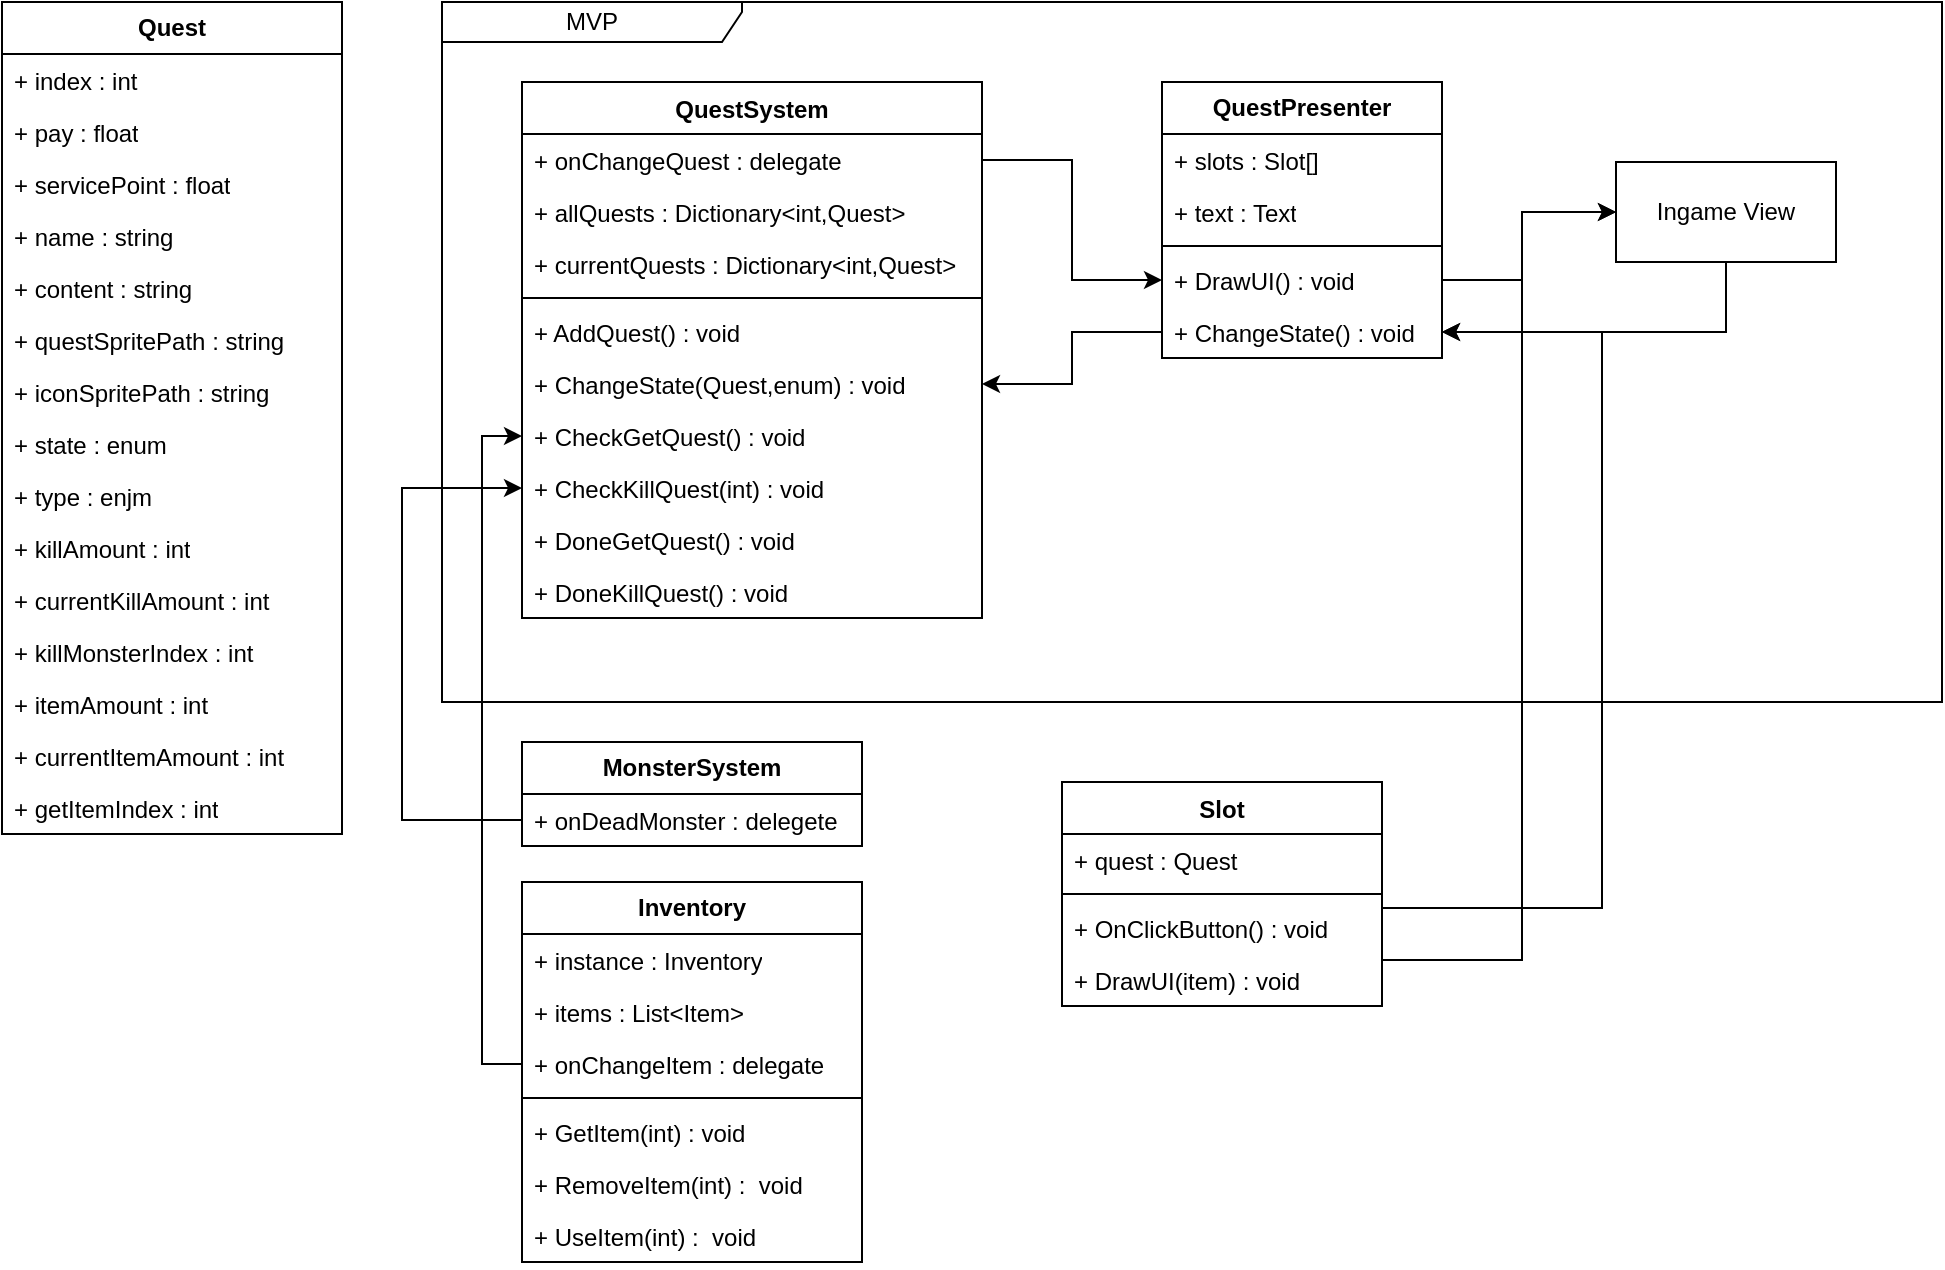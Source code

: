 <mxfile version="21.2.2" type="device">
  <diagram name="페이지-1" id="pcMo_QVOc7-xFkfVz6VF">
    <mxGraphModel dx="1509" dy="877" grid="1" gridSize="10" guides="1" tooltips="1" connect="1" arrows="1" fold="1" page="1" pageScale="1" pageWidth="827" pageHeight="1169" math="0" shadow="0">
      <root>
        <mxCell id="0" />
        <mxCell id="1" parent="0" />
        <mxCell id="cVMJQL80T0MOuLh3rmmE-1" value="QuestSystem" style="swimlane;fontStyle=1;align=center;verticalAlign=top;childLayout=stackLayout;horizontal=1;startSize=26;horizontalStack=0;resizeParent=1;resizeParentMax=0;resizeLast=0;collapsible=1;marginBottom=0;whiteSpace=wrap;html=1;" vertex="1" parent="1">
          <mxGeometry x="280" y="40" width="230" height="268" as="geometry" />
        </mxCell>
        <mxCell id="cVMJQL80T0MOuLh3rmmE-97" value="+ onChangeQuest : delegate" style="text;strokeColor=none;fillColor=none;align=left;verticalAlign=top;spacingLeft=4;spacingRight=4;overflow=hidden;rotatable=0;points=[[0,0.5],[1,0.5]];portConstraint=eastwest;whiteSpace=wrap;html=1;" vertex="1" parent="cVMJQL80T0MOuLh3rmmE-1">
          <mxGeometry y="26" width="230" height="26" as="geometry" />
        </mxCell>
        <mxCell id="cVMJQL80T0MOuLh3rmmE-7" value="+ allQuests : Dictionary&amp;lt;int,Quest&amp;gt;" style="text;strokeColor=none;fillColor=none;align=left;verticalAlign=top;spacingLeft=4;spacingRight=4;overflow=hidden;rotatable=0;points=[[0,0.5],[1,0.5]];portConstraint=eastwest;whiteSpace=wrap;html=1;" vertex="1" parent="cVMJQL80T0MOuLh3rmmE-1">
          <mxGeometry y="52" width="230" height="26" as="geometry" />
        </mxCell>
        <mxCell id="cVMJQL80T0MOuLh3rmmE-6" value="+ currentQuests : Dictionary&amp;lt;int,Quest&amp;gt;" style="text;strokeColor=none;fillColor=none;align=left;verticalAlign=top;spacingLeft=4;spacingRight=4;overflow=hidden;rotatable=0;points=[[0,0.5],[1,0.5]];portConstraint=eastwest;whiteSpace=wrap;html=1;" vertex="1" parent="cVMJQL80T0MOuLh3rmmE-1">
          <mxGeometry y="78" width="230" height="26" as="geometry" />
        </mxCell>
        <mxCell id="cVMJQL80T0MOuLh3rmmE-3" value="" style="line;strokeWidth=1;fillColor=none;align=left;verticalAlign=middle;spacingTop=-1;spacingLeft=3;spacingRight=3;rotatable=0;labelPosition=right;points=[];portConstraint=eastwest;strokeColor=inherit;" vertex="1" parent="cVMJQL80T0MOuLh3rmmE-1">
          <mxGeometry y="104" width="230" height="8" as="geometry" />
        </mxCell>
        <mxCell id="cVMJQL80T0MOuLh3rmmE-9" value="+ AddQuest() : void" style="text;strokeColor=none;fillColor=none;align=left;verticalAlign=top;spacingLeft=4;spacingRight=4;overflow=hidden;rotatable=0;points=[[0,0.5],[1,0.5]];portConstraint=eastwest;whiteSpace=wrap;html=1;" vertex="1" parent="cVMJQL80T0MOuLh3rmmE-1">
          <mxGeometry y="112" width="230" height="26" as="geometry" />
        </mxCell>
        <mxCell id="cVMJQL80T0MOuLh3rmmE-4" value="+ ChangeState(Quest,enum) : void" style="text;strokeColor=none;fillColor=none;align=left;verticalAlign=top;spacingLeft=4;spacingRight=4;overflow=hidden;rotatable=0;points=[[0,0.5],[1,0.5]];portConstraint=eastwest;whiteSpace=wrap;html=1;" vertex="1" parent="cVMJQL80T0MOuLh3rmmE-1">
          <mxGeometry y="138" width="230" height="26" as="geometry" />
        </mxCell>
        <mxCell id="cVMJQL80T0MOuLh3rmmE-8" value="+ CheckGetQuest() : void" style="text;strokeColor=none;fillColor=none;align=left;verticalAlign=top;spacingLeft=4;spacingRight=4;overflow=hidden;rotatable=0;points=[[0,0.5],[1,0.5]];portConstraint=eastwest;whiteSpace=wrap;html=1;" vertex="1" parent="cVMJQL80T0MOuLh3rmmE-1">
          <mxGeometry y="164" width="230" height="26" as="geometry" />
        </mxCell>
        <mxCell id="cVMJQL80T0MOuLh3rmmE-65" value="+ CheckKillQuest(int) : void" style="text;strokeColor=none;fillColor=none;align=left;verticalAlign=top;spacingLeft=4;spacingRight=4;overflow=hidden;rotatable=0;points=[[0,0.5],[1,0.5]];portConstraint=eastwest;whiteSpace=wrap;html=1;" vertex="1" parent="cVMJQL80T0MOuLh3rmmE-1">
          <mxGeometry y="190" width="230" height="26" as="geometry" />
        </mxCell>
        <mxCell id="cVMJQL80T0MOuLh3rmmE-66" value="+ DoneGetQuest() : void" style="text;strokeColor=none;fillColor=none;align=left;verticalAlign=top;spacingLeft=4;spacingRight=4;overflow=hidden;rotatable=0;points=[[0,0.5],[1,0.5]];portConstraint=eastwest;whiteSpace=wrap;html=1;" vertex="1" parent="cVMJQL80T0MOuLh3rmmE-1">
          <mxGeometry y="216" width="230" height="26" as="geometry" />
        </mxCell>
        <mxCell id="cVMJQL80T0MOuLh3rmmE-67" value="+ DoneKillQuest() : void" style="text;strokeColor=none;fillColor=none;align=left;verticalAlign=top;spacingLeft=4;spacingRight=4;overflow=hidden;rotatable=0;points=[[0,0.5],[1,0.5]];portConstraint=eastwest;whiteSpace=wrap;html=1;" vertex="1" parent="cVMJQL80T0MOuLh3rmmE-1">
          <mxGeometry y="242" width="230" height="26" as="geometry" />
        </mxCell>
        <mxCell id="cVMJQL80T0MOuLh3rmmE-56" value="&lt;b&gt;Inventory&lt;/b&gt;" style="swimlane;fontStyle=0;childLayout=stackLayout;horizontal=1;startSize=26;fillColor=none;horizontalStack=0;resizeParent=1;resizeParentMax=0;resizeLast=0;collapsible=1;marginBottom=0;whiteSpace=wrap;html=1;" vertex="1" parent="1">
          <mxGeometry x="280" y="440" width="170" height="190" as="geometry" />
        </mxCell>
        <mxCell id="cVMJQL80T0MOuLh3rmmE-57" value="+ instance : Inventory" style="text;strokeColor=none;fillColor=none;align=left;verticalAlign=top;spacingLeft=4;spacingRight=4;overflow=hidden;rotatable=0;points=[[0,0.5],[1,0.5]];portConstraint=eastwest;whiteSpace=wrap;html=1;" vertex="1" parent="cVMJQL80T0MOuLh3rmmE-56">
          <mxGeometry y="26" width="170" height="26" as="geometry" />
        </mxCell>
        <mxCell id="cVMJQL80T0MOuLh3rmmE-58" value="+ items : List&amp;lt;Item&amp;gt;" style="text;strokeColor=none;fillColor=none;align=left;verticalAlign=top;spacingLeft=4;spacingRight=4;overflow=hidden;rotatable=0;points=[[0,0.5],[1,0.5]];portConstraint=eastwest;whiteSpace=wrap;html=1;" vertex="1" parent="cVMJQL80T0MOuLh3rmmE-56">
          <mxGeometry y="52" width="170" height="26" as="geometry" />
        </mxCell>
        <mxCell id="cVMJQL80T0MOuLh3rmmE-59" value="+ onChangeItem : delegate" style="text;strokeColor=none;fillColor=none;align=left;verticalAlign=top;spacingLeft=4;spacingRight=4;overflow=hidden;rotatable=0;points=[[0,0.5],[1,0.5]];portConstraint=eastwest;whiteSpace=wrap;html=1;" vertex="1" parent="cVMJQL80T0MOuLh3rmmE-56">
          <mxGeometry y="78" width="170" height="26" as="geometry" />
        </mxCell>
        <mxCell id="cVMJQL80T0MOuLh3rmmE-60" value="" style="line;strokeWidth=1;fillColor=none;align=left;verticalAlign=middle;spacingTop=-1;spacingLeft=3;spacingRight=3;rotatable=0;labelPosition=right;points=[];portConstraint=eastwest;strokeColor=inherit;" vertex="1" parent="cVMJQL80T0MOuLh3rmmE-56">
          <mxGeometry y="104" width="170" height="8" as="geometry" />
        </mxCell>
        <mxCell id="cVMJQL80T0MOuLh3rmmE-61" value="+ GetItem(int) : void" style="text;strokeColor=none;fillColor=none;align=left;verticalAlign=top;spacingLeft=4;spacingRight=4;overflow=hidden;rotatable=0;points=[[0,0.5],[1,0.5]];portConstraint=eastwest;whiteSpace=wrap;html=1;" vertex="1" parent="cVMJQL80T0MOuLh3rmmE-56">
          <mxGeometry y="112" width="170" height="26" as="geometry" />
        </mxCell>
        <mxCell id="cVMJQL80T0MOuLh3rmmE-62" value="+ RemoveItem(int) :&amp;nbsp; void" style="text;strokeColor=none;fillColor=none;align=left;verticalAlign=top;spacingLeft=4;spacingRight=4;overflow=hidden;rotatable=0;points=[[0,0.5],[1,0.5]];portConstraint=eastwest;whiteSpace=wrap;html=1;" vertex="1" parent="cVMJQL80T0MOuLh3rmmE-56">
          <mxGeometry y="138" width="170" height="26" as="geometry" />
        </mxCell>
        <mxCell id="cVMJQL80T0MOuLh3rmmE-63" value="+ UseItem(int) :&amp;nbsp; void" style="text;strokeColor=none;fillColor=none;align=left;verticalAlign=top;spacingLeft=4;spacingRight=4;overflow=hidden;rotatable=0;points=[[0,0.5],[1,0.5]];portConstraint=eastwest;whiteSpace=wrap;html=1;" vertex="1" parent="cVMJQL80T0MOuLh3rmmE-56">
          <mxGeometry y="164" width="170" height="26" as="geometry" />
        </mxCell>
        <mxCell id="cVMJQL80T0MOuLh3rmmE-64" style="edgeStyle=orthogonalEdgeStyle;rounded=0;orthogonalLoop=1;jettySize=auto;html=1;entryX=0;entryY=0.5;entryDx=0;entryDy=0;" edge="1" parent="1" source="cVMJQL80T0MOuLh3rmmE-59" target="cVMJQL80T0MOuLh3rmmE-8">
          <mxGeometry relative="1" as="geometry">
            <Array as="points">
              <mxPoint x="260" y="531" />
              <mxPoint x="260" y="217" />
            </Array>
          </mxGeometry>
        </mxCell>
        <mxCell id="cVMJQL80T0MOuLh3rmmE-68" value="&lt;b&gt;MonsterSystem&lt;/b&gt;" style="swimlane;fontStyle=0;childLayout=stackLayout;horizontal=1;startSize=26;fillColor=none;horizontalStack=0;resizeParent=1;resizeParentMax=0;resizeLast=0;collapsible=1;marginBottom=0;whiteSpace=wrap;html=1;" vertex="1" parent="1">
          <mxGeometry x="280" y="370" width="170" height="52" as="geometry" />
        </mxCell>
        <mxCell id="cVMJQL80T0MOuLh3rmmE-69" value="+ onDeadMonster : delegete" style="text;strokeColor=none;fillColor=none;align=left;verticalAlign=top;spacingLeft=4;spacingRight=4;overflow=hidden;rotatable=0;points=[[0,0.5],[1,0.5]];portConstraint=eastwest;whiteSpace=wrap;html=1;" vertex="1" parent="cVMJQL80T0MOuLh3rmmE-68">
          <mxGeometry y="26" width="170" height="26" as="geometry" />
        </mxCell>
        <mxCell id="cVMJQL80T0MOuLh3rmmE-73" style="edgeStyle=orthogonalEdgeStyle;rounded=0;orthogonalLoop=1;jettySize=auto;html=1;entryX=0;entryY=0.5;entryDx=0;entryDy=0;" edge="1" parent="1" source="cVMJQL80T0MOuLh3rmmE-69" target="cVMJQL80T0MOuLh3rmmE-65">
          <mxGeometry relative="1" as="geometry">
            <Array as="points">
              <mxPoint x="220" y="409" />
              <mxPoint x="220" y="243" />
            </Array>
          </mxGeometry>
        </mxCell>
        <mxCell id="cVMJQL80T0MOuLh3rmmE-74" value="&lt;b&gt;Quest&lt;/b&gt;" style="swimlane;fontStyle=0;childLayout=stackLayout;horizontal=1;startSize=26;fillColor=none;horizontalStack=0;resizeParent=1;resizeParentMax=0;resizeLast=0;collapsible=1;marginBottom=0;whiteSpace=wrap;html=1;" vertex="1" parent="1">
          <mxGeometry x="20" width="170" height="416" as="geometry" />
        </mxCell>
        <mxCell id="cVMJQL80T0MOuLh3rmmE-75" value="+ index : int&lt;span style=&quot;white-space: pre;&quot;&gt;	&lt;/span&gt;" style="text;strokeColor=none;fillColor=none;align=left;verticalAlign=top;spacingLeft=4;spacingRight=4;overflow=hidden;rotatable=0;points=[[0,0.5],[1,0.5]];portConstraint=eastwest;whiteSpace=wrap;html=1;" vertex="1" parent="cVMJQL80T0MOuLh3rmmE-74">
          <mxGeometry y="26" width="170" height="26" as="geometry" />
        </mxCell>
        <mxCell id="cVMJQL80T0MOuLh3rmmE-76" value="+ pay : float" style="text;strokeColor=none;fillColor=none;align=left;verticalAlign=top;spacingLeft=4;spacingRight=4;overflow=hidden;rotatable=0;points=[[0,0.5],[1,0.5]];portConstraint=eastwest;whiteSpace=wrap;html=1;" vertex="1" parent="cVMJQL80T0MOuLh3rmmE-74">
          <mxGeometry y="52" width="170" height="26" as="geometry" />
        </mxCell>
        <mxCell id="cVMJQL80T0MOuLh3rmmE-79" value="+ servicePoint : float" style="text;strokeColor=none;fillColor=none;align=left;verticalAlign=top;spacingLeft=4;spacingRight=4;overflow=hidden;rotatable=0;points=[[0,0.5],[1,0.5]];portConstraint=eastwest;whiteSpace=wrap;html=1;" vertex="1" parent="cVMJQL80T0MOuLh3rmmE-74">
          <mxGeometry y="78" width="170" height="26" as="geometry" />
        </mxCell>
        <mxCell id="cVMJQL80T0MOuLh3rmmE-80" value="+ name : string" style="text;strokeColor=none;fillColor=none;align=left;verticalAlign=top;spacingLeft=4;spacingRight=4;overflow=hidden;rotatable=0;points=[[0,0.5],[1,0.5]];portConstraint=eastwest;whiteSpace=wrap;html=1;" vertex="1" parent="cVMJQL80T0MOuLh3rmmE-74">
          <mxGeometry y="104" width="170" height="26" as="geometry" />
        </mxCell>
        <mxCell id="cVMJQL80T0MOuLh3rmmE-81" value="+ content : string" style="text;strokeColor=none;fillColor=none;align=left;verticalAlign=top;spacingLeft=4;spacingRight=4;overflow=hidden;rotatable=0;points=[[0,0.5],[1,0.5]];portConstraint=eastwest;whiteSpace=wrap;html=1;" vertex="1" parent="cVMJQL80T0MOuLh3rmmE-74">
          <mxGeometry y="130" width="170" height="26" as="geometry" />
        </mxCell>
        <mxCell id="cVMJQL80T0MOuLh3rmmE-82" value="+ questSpritePath : string" style="text;strokeColor=none;fillColor=none;align=left;verticalAlign=top;spacingLeft=4;spacingRight=4;overflow=hidden;rotatable=0;points=[[0,0.5],[1,0.5]];portConstraint=eastwest;whiteSpace=wrap;html=1;" vertex="1" parent="cVMJQL80T0MOuLh3rmmE-74">
          <mxGeometry y="156" width="170" height="26" as="geometry" />
        </mxCell>
        <mxCell id="cVMJQL80T0MOuLh3rmmE-83" value="+ iconSpritePath : string" style="text;strokeColor=none;fillColor=none;align=left;verticalAlign=top;spacingLeft=4;spacingRight=4;overflow=hidden;rotatable=0;points=[[0,0.5],[1,0.5]];portConstraint=eastwest;whiteSpace=wrap;html=1;" vertex="1" parent="cVMJQL80T0MOuLh3rmmE-74">
          <mxGeometry y="182" width="170" height="26" as="geometry" />
        </mxCell>
        <mxCell id="cVMJQL80T0MOuLh3rmmE-84" value="+ state : enum" style="text;strokeColor=none;fillColor=none;align=left;verticalAlign=top;spacingLeft=4;spacingRight=4;overflow=hidden;rotatable=0;points=[[0,0.5],[1,0.5]];portConstraint=eastwest;whiteSpace=wrap;html=1;" vertex="1" parent="cVMJQL80T0MOuLh3rmmE-74">
          <mxGeometry y="208" width="170" height="26" as="geometry" />
        </mxCell>
        <mxCell id="cVMJQL80T0MOuLh3rmmE-85" value="+ type : enjm" style="text;strokeColor=none;fillColor=none;align=left;verticalAlign=top;spacingLeft=4;spacingRight=4;overflow=hidden;rotatable=0;points=[[0,0.5],[1,0.5]];portConstraint=eastwest;whiteSpace=wrap;html=1;" vertex="1" parent="cVMJQL80T0MOuLh3rmmE-74">
          <mxGeometry y="234" width="170" height="26" as="geometry" />
        </mxCell>
        <mxCell id="cVMJQL80T0MOuLh3rmmE-86" value="+ killAmount : int" style="text;strokeColor=none;fillColor=none;align=left;verticalAlign=top;spacingLeft=4;spacingRight=4;overflow=hidden;rotatable=0;points=[[0,0.5],[1,0.5]];portConstraint=eastwest;whiteSpace=wrap;html=1;" vertex="1" parent="cVMJQL80T0MOuLh3rmmE-74">
          <mxGeometry y="260" width="170" height="26" as="geometry" />
        </mxCell>
        <mxCell id="cVMJQL80T0MOuLh3rmmE-87" value="+ currentKillAmount : int" style="text;strokeColor=none;fillColor=none;align=left;verticalAlign=top;spacingLeft=4;spacingRight=4;overflow=hidden;rotatable=0;points=[[0,0.5],[1,0.5]];portConstraint=eastwest;whiteSpace=wrap;html=1;" vertex="1" parent="cVMJQL80T0MOuLh3rmmE-74">
          <mxGeometry y="286" width="170" height="26" as="geometry" />
        </mxCell>
        <mxCell id="cVMJQL80T0MOuLh3rmmE-88" value="+ killMonsterIndex : int" style="text;strokeColor=none;fillColor=none;align=left;verticalAlign=top;spacingLeft=4;spacingRight=4;overflow=hidden;rotatable=0;points=[[0,0.5],[1,0.5]];portConstraint=eastwest;whiteSpace=wrap;html=1;" vertex="1" parent="cVMJQL80T0MOuLh3rmmE-74">
          <mxGeometry y="312" width="170" height="26" as="geometry" />
        </mxCell>
        <mxCell id="cVMJQL80T0MOuLh3rmmE-89" value="+ itemAmount : int" style="text;strokeColor=none;fillColor=none;align=left;verticalAlign=top;spacingLeft=4;spacingRight=4;overflow=hidden;rotatable=0;points=[[0,0.5],[1,0.5]];portConstraint=eastwest;whiteSpace=wrap;html=1;" vertex="1" parent="cVMJQL80T0MOuLh3rmmE-74">
          <mxGeometry y="338" width="170" height="26" as="geometry" />
        </mxCell>
        <mxCell id="cVMJQL80T0MOuLh3rmmE-91" value="+ currentItemAmount : int" style="text;strokeColor=none;fillColor=none;align=left;verticalAlign=top;spacingLeft=4;spacingRight=4;overflow=hidden;rotatable=0;points=[[0,0.5],[1,0.5]];portConstraint=eastwest;whiteSpace=wrap;html=1;" vertex="1" parent="cVMJQL80T0MOuLh3rmmE-74">
          <mxGeometry y="364" width="170" height="26" as="geometry" />
        </mxCell>
        <mxCell id="cVMJQL80T0MOuLh3rmmE-90" value="+ getItemIndex : int" style="text;strokeColor=none;fillColor=none;align=left;verticalAlign=top;spacingLeft=4;spacingRight=4;overflow=hidden;rotatable=0;points=[[0,0.5],[1,0.5]];portConstraint=eastwest;whiteSpace=wrap;html=1;" vertex="1" parent="cVMJQL80T0MOuLh3rmmE-74">
          <mxGeometry y="390" width="170" height="26" as="geometry" />
        </mxCell>
        <mxCell id="cVMJQL80T0MOuLh3rmmE-92" value="MVP" style="shape=umlFrame;whiteSpace=wrap;html=1;pointerEvents=0;width=150;height=20;" vertex="1" parent="1">
          <mxGeometry x="240" width="750" height="350" as="geometry" />
        </mxCell>
        <mxCell id="cVMJQL80T0MOuLh3rmmE-93" value="&lt;b&gt;QuestPresenter&lt;/b&gt;" style="swimlane;fontStyle=0;childLayout=stackLayout;horizontal=1;startSize=26;fillColor=none;horizontalStack=0;resizeParent=1;resizeParentMax=0;resizeLast=0;collapsible=1;marginBottom=0;whiteSpace=wrap;html=1;" vertex="1" parent="1">
          <mxGeometry x="600" y="40" width="140" height="138" as="geometry" />
        </mxCell>
        <mxCell id="cVMJQL80T0MOuLh3rmmE-95" value="+ slots : Slot[]" style="text;strokeColor=none;fillColor=none;align=left;verticalAlign=top;spacingLeft=4;spacingRight=4;overflow=hidden;rotatable=0;points=[[0,0.5],[1,0.5]];portConstraint=eastwest;whiteSpace=wrap;html=1;" vertex="1" parent="cVMJQL80T0MOuLh3rmmE-93">
          <mxGeometry y="26" width="140" height="26" as="geometry" />
        </mxCell>
        <mxCell id="cVMJQL80T0MOuLh3rmmE-163" value="+ text : Text" style="text;strokeColor=none;fillColor=none;align=left;verticalAlign=top;spacingLeft=4;spacingRight=4;overflow=hidden;rotatable=0;points=[[0,0.5],[1,0.5]];portConstraint=eastwest;whiteSpace=wrap;html=1;" vertex="1" parent="cVMJQL80T0MOuLh3rmmE-93">
          <mxGeometry y="52" width="140" height="26" as="geometry" />
        </mxCell>
        <mxCell id="cVMJQL80T0MOuLh3rmmE-161" value="" style="line;strokeWidth=1;fillColor=none;align=left;verticalAlign=middle;spacingTop=-1;spacingLeft=3;spacingRight=3;rotatable=0;labelPosition=right;points=[];portConstraint=eastwest;strokeColor=inherit;" vertex="1" parent="cVMJQL80T0MOuLh3rmmE-93">
          <mxGeometry y="78" width="140" height="8" as="geometry" />
        </mxCell>
        <mxCell id="cVMJQL80T0MOuLh3rmmE-94" value="+ DrawUI() : void" style="text;strokeColor=none;fillColor=none;align=left;verticalAlign=top;spacingLeft=4;spacingRight=4;overflow=hidden;rotatable=0;points=[[0,0.5],[1,0.5]];portConstraint=eastwest;whiteSpace=wrap;html=1;" vertex="1" parent="cVMJQL80T0MOuLh3rmmE-93">
          <mxGeometry y="86" width="140" height="26" as="geometry" />
        </mxCell>
        <mxCell id="cVMJQL80T0MOuLh3rmmE-162" value="+ ChangeState() : void" style="text;strokeColor=none;fillColor=none;align=left;verticalAlign=top;spacingLeft=4;spacingRight=4;overflow=hidden;rotatable=0;points=[[0,0.5],[1,0.5]];portConstraint=eastwest;whiteSpace=wrap;html=1;" vertex="1" parent="cVMJQL80T0MOuLh3rmmE-93">
          <mxGeometry y="112" width="140" height="26" as="geometry" />
        </mxCell>
        <mxCell id="cVMJQL80T0MOuLh3rmmE-98" style="edgeStyle=orthogonalEdgeStyle;rounded=0;orthogonalLoop=1;jettySize=auto;html=1;entryX=0;entryY=0.5;entryDx=0;entryDy=0;" edge="1" parent="1" source="cVMJQL80T0MOuLh3rmmE-97" target="cVMJQL80T0MOuLh3rmmE-94">
          <mxGeometry relative="1" as="geometry" />
        </mxCell>
        <mxCell id="cVMJQL80T0MOuLh3rmmE-155" value="Slot" style="swimlane;fontStyle=1;align=center;verticalAlign=top;childLayout=stackLayout;horizontal=1;startSize=26;horizontalStack=0;resizeParent=1;resizeParentMax=0;resizeLast=0;collapsible=1;marginBottom=0;whiteSpace=wrap;html=1;" vertex="1" parent="1">
          <mxGeometry x="550" y="390" width="160" height="112" as="geometry" />
        </mxCell>
        <mxCell id="cVMJQL80T0MOuLh3rmmE-156" value="+ quest : Quest" style="text;strokeColor=none;fillColor=none;align=left;verticalAlign=top;spacingLeft=4;spacingRight=4;overflow=hidden;rotatable=0;points=[[0,0.5],[1,0.5]];portConstraint=eastwest;whiteSpace=wrap;html=1;" vertex="1" parent="cVMJQL80T0MOuLh3rmmE-155">
          <mxGeometry y="26" width="160" height="26" as="geometry" />
        </mxCell>
        <mxCell id="cVMJQL80T0MOuLh3rmmE-157" value="" style="line;strokeWidth=1;fillColor=none;align=left;verticalAlign=middle;spacingTop=-1;spacingLeft=3;spacingRight=3;rotatable=0;labelPosition=right;points=[];portConstraint=eastwest;strokeColor=inherit;" vertex="1" parent="cVMJQL80T0MOuLh3rmmE-155">
          <mxGeometry y="52" width="160" height="8" as="geometry" />
        </mxCell>
        <mxCell id="cVMJQL80T0MOuLh3rmmE-158" value="+ OnClickButton() : void" style="text;strokeColor=none;fillColor=none;align=left;verticalAlign=top;spacingLeft=4;spacingRight=4;overflow=hidden;rotatable=0;points=[[0,0.5],[1,0.5]];portConstraint=eastwest;whiteSpace=wrap;html=1;" vertex="1" parent="cVMJQL80T0MOuLh3rmmE-155">
          <mxGeometry y="60" width="160" height="26" as="geometry" />
        </mxCell>
        <mxCell id="cVMJQL80T0MOuLh3rmmE-159" value="+ DrawUI(item) : void" style="text;strokeColor=none;fillColor=none;align=left;verticalAlign=top;spacingLeft=4;spacingRight=4;overflow=hidden;rotatable=0;points=[[0,0.5],[1,0.5]];portConstraint=eastwest;whiteSpace=wrap;html=1;" vertex="1" parent="cVMJQL80T0MOuLh3rmmE-155">
          <mxGeometry y="86" width="160" height="26" as="geometry" />
        </mxCell>
        <mxCell id="cVMJQL80T0MOuLh3rmmE-165" style="edgeStyle=orthogonalEdgeStyle;rounded=0;orthogonalLoop=1;jettySize=auto;html=1;" edge="1" parent="1" source="cVMJQL80T0MOuLh3rmmE-164" target="cVMJQL80T0MOuLh3rmmE-162">
          <mxGeometry relative="1" as="geometry" />
        </mxCell>
        <mxCell id="cVMJQL80T0MOuLh3rmmE-164" value="Ingame View" style="html=1;whiteSpace=wrap;" vertex="1" parent="1">
          <mxGeometry x="827" y="80" width="110" height="50" as="geometry" />
        </mxCell>
        <mxCell id="cVMJQL80T0MOuLh3rmmE-166" style="edgeStyle=orthogonalEdgeStyle;rounded=0;orthogonalLoop=1;jettySize=auto;html=1;" edge="1" parent="1" source="cVMJQL80T0MOuLh3rmmE-162" target="cVMJQL80T0MOuLh3rmmE-4">
          <mxGeometry relative="1" as="geometry" />
        </mxCell>
        <mxCell id="cVMJQL80T0MOuLh3rmmE-167" style="edgeStyle=orthogonalEdgeStyle;rounded=0;orthogonalLoop=1;jettySize=auto;html=1;entryX=0;entryY=0.5;entryDx=0;entryDy=0;" edge="1" parent="1" source="cVMJQL80T0MOuLh3rmmE-94" target="cVMJQL80T0MOuLh3rmmE-164">
          <mxGeometry relative="1" as="geometry">
            <Array as="points">
              <mxPoint x="780" y="139" />
              <mxPoint x="780" y="105" />
            </Array>
          </mxGeometry>
        </mxCell>
        <mxCell id="cVMJQL80T0MOuLh3rmmE-169" style="edgeStyle=orthogonalEdgeStyle;rounded=0;orthogonalLoop=1;jettySize=auto;html=1;" edge="1" parent="1" source="cVMJQL80T0MOuLh3rmmE-158" target="cVMJQL80T0MOuLh3rmmE-162">
          <mxGeometry relative="1" as="geometry">
            <Array as="points">
              <mxPoint x="820" y="453" />
              <mxPoint x="820" y="165" />
            </Array>
          </mxGeometry>
        </mxCell>
        <mxCell id="cVMJQL80T0MOuLh3rmmE-170" style="edgeStyle=orthogonalEdgeStyle;rounded=0;orthogonalLoop=1;jettySize=auto;html=1;entryX=0;entryY=0.5;entryDx=0;entryDy=0;" edge="1" parent="1" source="cVMJQL80T0MOuLh3rmmE-159" target="cVMJQL80T0MOuLh3rmmE-164">
          <mxGeometry relative="1" as="geometry">
            <Array as="points">
              <mxPoint x="780" y="479" />
              <mxPoint x="780" y="105" />
            </Array>
          </mxGeometry>
        </mxCell>
      </root>
    </mxGraphModel>
  </diagram>
</mxfile>
